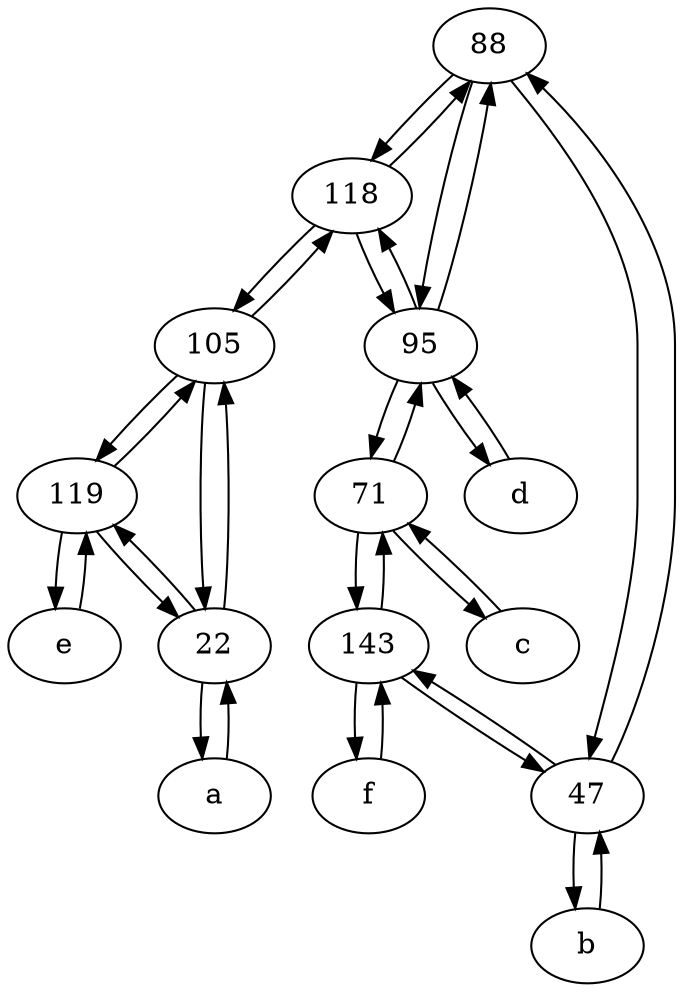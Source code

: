 digraph  {
	88;
	105;
	119;
	118;
	47;
	71;
	e [pos="30,50!"];
	22;
	d [pos="20,30!"];
	f [pos="15,45!"];
	b [pos="50,20!"];
	143;
	a [pos="40,10!"];
	95;
	c [pos="20,10!"];
	22 -> 119;
	b -> 47;
	71 -> c;
	88 -> 47;
	47 -> b;
	22 -> a;
	a -> 22;
	f -> 143;
	d -> 95;
	105 -> 119;
	105 -> 22;
	c -> 71;
	47 -> 88;
	119 -> 22;
	95 -> 88;
	47 -> 143;
	71 -> 143;
	118 -> 95;
	22 -> 105;
	143 -> 71;
	143 -> f;
	143 -> 47;
	118 -> 88;
	95 -> 71;
	71 -> 95;
	118 -> 105;
	105 -> 118;
	88 -> 95;
	88 -> 118;
	119 -> 105;
	119 -> e;
	e -> 119;
	95 -> d;
	95 -> 118;

	}